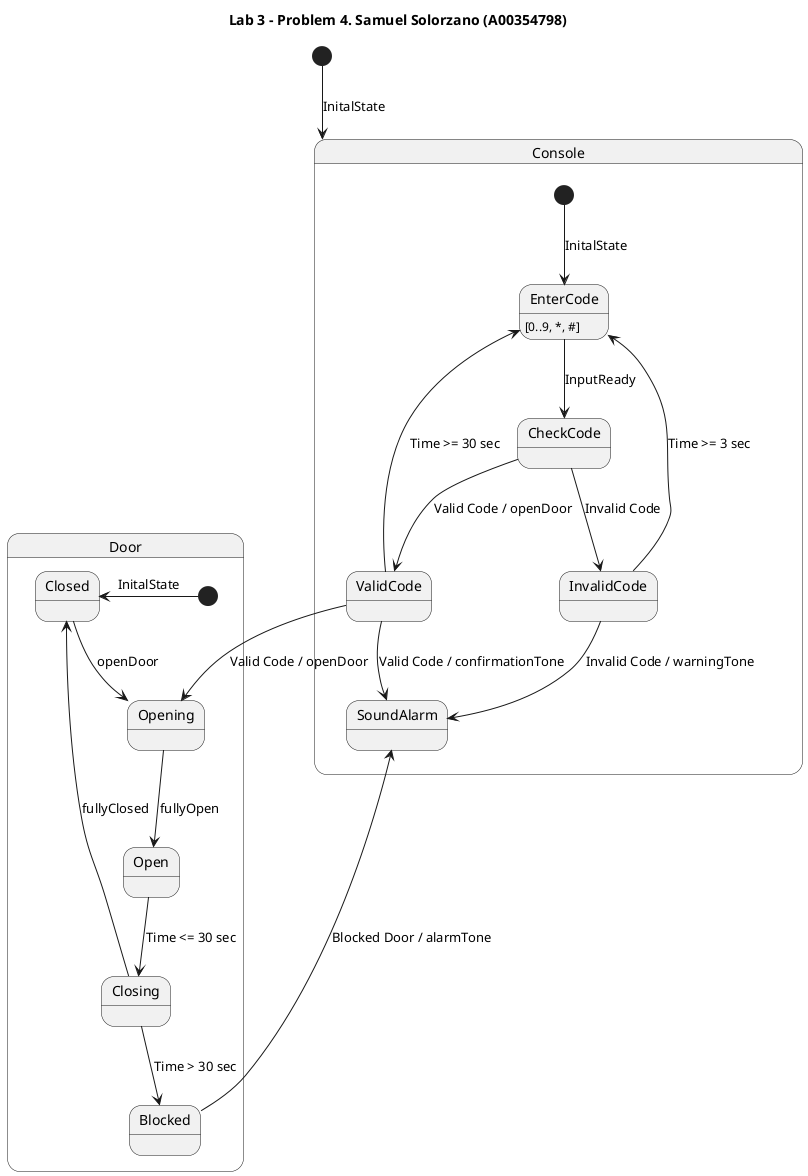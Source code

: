 @startuml

title Lab 3 - Problem 4. Samuel Solorzano (A00354798)

[*] --> Console: InitalState

state "Console" as Console {
    [*] --> EnterCode: InitalState
    state EnterCode
    EnterCode: [0..9, *, #]
    state CheckCode
    state ValidCode
    state InvalidCode
    state SoundAlarm
    EnterCode --> CheckCode: InputReady
    CheckCode --> ValidCode: Valid Code / openDoor
    CheckCode --> InvalidCode: Invalid Code
    ValidCode --> SoundAlarm: Valid Code / confirmationTone
    InvalidCode --> SoundAlarm: Invalid Code / warningTone
    ValidCode --> EnterCode: Time >= 30 sec
    InvalidCode --> EnterCode: Time >= 3 sec
}

state "Door" as Door {
    [*] -left-> Closed: InitalState
    state Open
    state Closed
    state Opening
    state Closing
    state Blocked
    Closed --> Opening: openDoor
    Opening --> Open: fullyOpen
    Open --> Closing: Time <= 30 sec
    Closing --> Closed: fullyClosed
    Closing --> Blocked: Time > 30 sec
}


ValidCode --> Opening: Valid Code / openDoor
Blocked --> SoundAlarm: Blocked Door / alarmTone

@enduml